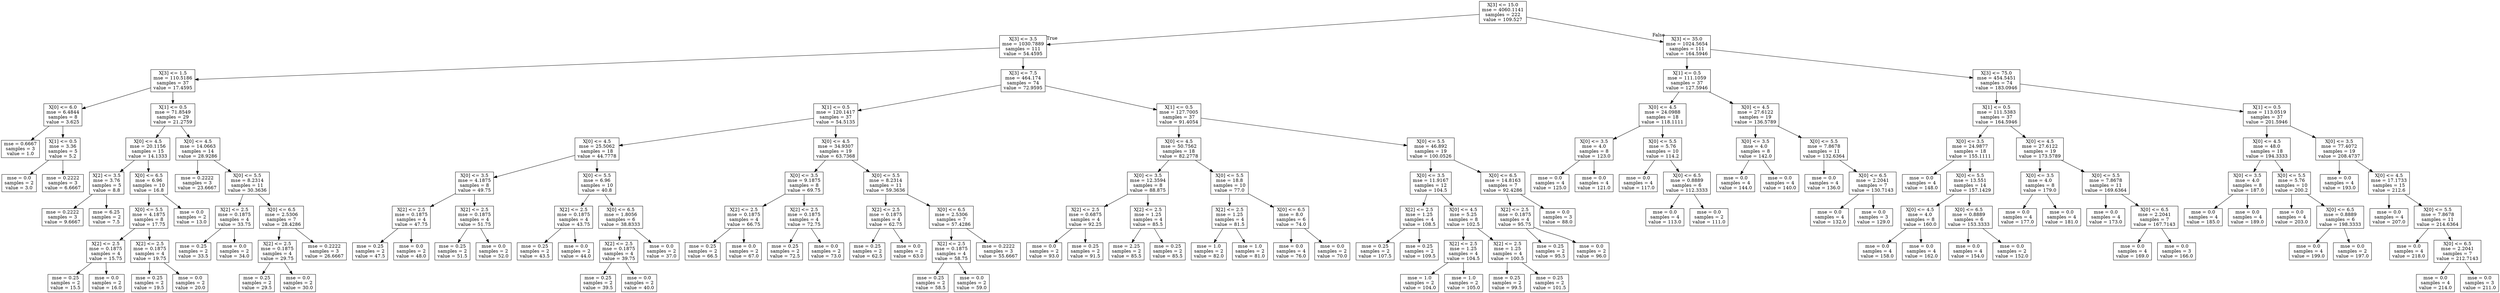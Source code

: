 digraph Tree {
node [shape=box] ;
0 [label="X[3] <= 15.0\nmse = 4060.1141\nsamples = 222\nvalue = 109.527"] ;
1 [label="X[3] <= 3.5\nmse = 1030.7889\nsamples = 111\nvalue = 54.4595"] ;
0 -> 1 [labeldistance=2.5, labelangle=45, headlabel="True"] ;
2 [label="X[3] <= 1.5\nmse = 110.5186\nsamples = 37\nvalue = 17.4595"] ;
1 -> 2 ;
3 [label="X[0] <= 6.0\nmse = 6.4844\nsamples = 8\nvalue = 3.625"] ;
2 -> 3 ;
4 [label="mse = 0.6667\nsamples = 3\nvalue = 1.0"] ;
3 -> 4 ;
5 [label="X[1] <= 0.5\nmse = 3.36\nsamples = 5\nvalue = 5.2"] ;
3 -> 5 ;
6 [label="mse = 0.0\nsamples = 2\nvalue = 3.0"] ;
5 -> 6 ;
7 [label="mse = 0.2222\nsamples = 3\nvalue = 6.6667"] ;
5 -> 7 ;
8 [label="X[1] <= 0.5\nmse = 71.8549\nsamples = 29\nvalue = 21.2759"] ;
2 -> 8 ;
9 [label="X[0] <= 4.5\nmse = 20.1156\nsamples = 15\nvalue = 14.1333"] ;
8 -> 9 ;
10 [label="X[2] <= 3.5\nmse = 3.76\nsamples = 5\nvalue = 8.8"] ;
9 -> 10 ;
11 [label="mse = 0.2222\nsamples = 3\nvalue = 9.6667"] ;
10 -> 11 ;
12 [label="mse = 6.25\nsamples = 2\nvalue = 7.5"] ;
10 -> 12 ;
13 [label="X[0] <= 6.5\nmse = 6.96\nsamples = 10\nvalue = 16.8"] ;
9 -> 13 ;
14 [label="X[0] <= 5.5\nmse = 4.1875\nsamples = 8\nvalue = 17.75"] ;
13 -> 14 ;
15 [label="X[2] <= 2.5\nmse = 0.1875\nsamples = 4\nvalue = 15.75"] ;
14 -> 15 ;
16 [label="mse = 0.25\nsamples = 2\nvalue = 15.5"] ;
15 -> 16 ;
17 [label="mse = 0.0\nsamples = 2\nvalue = 16.0"] ;
15 -> 17 ;
18 [label="X[2] <= 2.5\nmse = 0.1875\nsamples = 4\nvalue = 19.75"] ;
14 -> 18 ;
19 [label="mse = 0.25\nsamples = 2\nvalue = 19.5"] ;
18 -> 19 ;
20 [label="mse = 0.0\nsamples = 2\nvalue = 20.0"] ;
18 -> 20 ;
21 [label="mse = 0.0\nsamples = 2\nvalue = 13.0"] ;
13 -> 21 ;
22 [label="X[0] <= 4.5\nmse = 14.0663\nsamples = 14\nvalue = 28.9286"] ;
8 -> 22 ;
23 [label="mse = 0.2222\nsamples = 3\nvalue = 23.6667"] ;
22 -> 23 ;
24 [label="X[0] <= 5.5\nmse = 8.2314\nsamples = 11\nvalue = 30.3636"] ;
22 -> 24 ;
25 [label="X[2] <= 2.5\nmse = 0.1875\nsamples = 4\nvalue = 33.75"] ;
24 -> 25 ;
26 [label="mse = 0.25\nsamples = 2\nvalue = 33.5"] ;
25 -> 26 ;
27 [label="mse = 0.0\nsamples = 2\nvalue = 34.0"] ;
25 -> 27 ;
28 [label="X[0] <= 6.5\nmse = 2.5306\nsamples = 7\nvalue = 28.4286"] ;
24 -> 28 ;
29 [label="X[2] <= 2.5\nmse = 0.1875\nsamples = 4\nvalue = 29.75"] ;
28 -> 29 ;
30 [label="mse = 0.25\nsamples = 2\nvalue = 29.5"] ;
29 -> 30 ;
31 [label="mse = 0.0\nsamples = 2\nvalue = 30.0"] ;
29 -> 31 ;
32 [label="mse = 0.2222\nsamples = 3\nvalue = 26.6667"] ;
28 -> 32 ;
33 [label="X[3] <= 7.5\nmse = 464.174\nsamples = 74\nvalue = 72.9595"] ;
1 -> 33 ;
34 [label="X[1] <= 0.5\nmse = 120.1417\nsamples = 37\nvalue = 54.5135"] ;
33 -> 34 ;
35 [label="X[0] <= 4.5\nmse = 25.5062\nsamples = 18\nvalue = 44.7778"] ;
34 -> 35 ;
36 [label="X[0] <= 3.5\nmse = 4.1875\nsamples = 8\nvalue = 49.75"] ;
35 -> 36 ;
37 [label="X[2] <= 2.5\nmse = 0.1875\nsamples = 4\nvalue = 47.75"] ;
36 -> 37 ;
38 [label="mse = 0.25\nsamples = 2\nvalue = 47.5"] ;
37 -> 38 ;
39 [label="mse = 0.0\nsamples = 2\nvalue = 48.0"] ;
37 -> 39 ;
40 [label="X[2] <= 2.5\nmse = 0.1875\nsamples = 4\nvalue = 51.75"] ;
36 -> 40 ;
41 [label="mse = 0.25\nsamples = 2\nvalue = 51.5"] ;
40 -> 41 ;
42 [label="mse = 0.0\nsamples = 2\nvalue = 52.0"] ;
40 -> 42 ;
43 [label="X[0] <= 5.5\nmse = 6.96\nsamples = 10\nvalue = 40.8"] ;
35 -> 43 ;
44 [label="X[2] <= 2.5\nmse = 0.1875\nsamples = 4\nvalue = 43.75"] ;
43 -> 44 ;
45 [label="mse = 0.25\nsamples = 2\nvalue = 43.5"] ;
44 -> 45 ;
46 [label="mse = 0.0\nsamples = 2\nvalue = 44.0"] ;
44 -> 46 ;
47 [label="X[0] <= 6.5\nmse = 1.8056\nsamples = 6\nvalue = 38.8333"] ;
43 -> 47 ;
48 [label="X[2] <= 2.5\nmse = 0.1875\nsamples = 4\nvalue = 39.75"] ;
47 -> 48 ;
49 [label="mse = 0.25\nsamples = 2\nvalue = 39.5"] ;
48 -> 49 ;
50 [label="mse = 0.0\nsamples = 2\nvalue = 40.0"] ;
48 -> 50 ;
51 [label="mse = 0.0\nsamples = 2\nvalue = 37.0"] ;
47 -> 51 ;
52 [label="X[0] <= 4.5\nmse = 34.9307\nsamples = 19\nvalue = 63.7368"] ;
34 -> 52 ;
53 [label="X[0] <= 3.5\nmse = 9.1875\nsamples = 8\nvalue = 69.75"] ;
52 -> 53 ;
54 [label="X[2] <= 2.5\nmse = 0.1875\nsamples = 4\nvalue = 66.75"] ;
53 -> 54 ;
55 [label="mse = 0.25\nsamples = 2\nvalue = 66.5"] ;
54 -> 55 ;
56 [label="mse = 0.0\nsamples = 2\nvalue = 67.0"] ;
54 -> 56 ;
57 [label="X[2] <= 2.5\nmse = 0.1875\nsamples = 4\nvalue = 72.75"] ;
53 -> 57 ;
58 [label="mse = 0.25\nsamples = 2\nvalue = 72.5"] ;
57 -> 58 ;
59 [label="mse = 0.0\nsamples = 2\nvalue = 73.0"] ;
57 -> 59 ;
60 [label="X[0] <= 5.5\nmse = 8.2314\nsamples = 11\nvalue = 59.3636"] ;
52 -> 60 ;
61 [label="X[2] <= 2.5\nmse = 0.1875\nsamples = 4\nvalue = 62.75"] ;
60 -> 61 ;
62 [label="mse = 0.25\nsamples = 2\nvalue = 62.5"] ;
61 -> 62 ;
63 [label="mse = 0.0\nsamples = 2\nvalue = 63.0"] ;
61 -> 63 ;
64 [label="X[0] <= 6.5\nmse = 2.5306\nsamples = 7\nvalue = 57.4286"] ;
60 -> 64 ;
65 [label="X[2] <= 2.5\nmse = 0.1875\nsamples = 4\nvalue = 58.75"] ;
64 -> 65 ;
66 [label="mse = 0.25\nsamples = 2\nvalue = 58.5"] ;
65 -> 66 ;
67 [label="mse = 0.0\nsamples = 2\nvalue = 59.0"] ;
65 -> 67 ;
68 [label="mse = 0.2222\nsamples = 3\nvalue = 55.6667"] ;
64 -> 68 ;
69 [label="X[1] <= 0.5\nmse = 127.7005\nsamples = 37\nvalue = 91.4054"] ;
33 -> 69 ;
70 [label="X[0] <= 4.5\nmse = 50.7562\nsamples = 18\nvalue = 82.2778"] ;
69 -> 70 ;
71 [label="X[0] <= 3.5\nmse = 12.3594\nsamples = 8\nvalue = 88.875"] ;
70 -> 71 ;
72 [label="X[2] <= 2.5\nmse = 0.6875\nsamples = 4\nvalue = 92.25"] ;
71 -> 72 ;
73 [label="mse = 0.0\nsamples = 2\nvalue = 93.0"] ;
72 -> 73 ;
74 [label="mse = 0.25\nsamples = 2\nvalue = 91.5"] ;
72 -> 74 ;
75 [label="X[2] <= 2.5\nmse = 1.25\nsamples = 4\nvalue = 85.5"] ;
71 -> 75 ;
76 [label="mse = 2.25\nsamples = 2\nvalue = 85.5"] ;
75 -> 76 ;
77 [label="mse = 0.25\nsamples = 2\nvalue = 85.5"] ;
75 -> 77 ;
78 [label="X[0] <= 5.5\nmse = 18.8\nsamples = 10\nvalue = 77.0"] ;
70 -> 78 ;
79 [label="X[2] <= 2.5\nmse = 1.25\nsamples = 4\nvalue = 81.5"] ;
78 -> 79 ;
80 [label="mse = 1.0\nsamples = 2\nvalue = 82.0"] ;
79 -> 80 ;
81 [label="mse = 1.0\nsamples = 2\nvalue = 81.0"] ;
79 -> 81 ;
82 [label="X[0] <= 6.5\nmse = 8.0\nsamples = 6\nvalue = 74.0"] ;
78 -> 82 ;
83 [label="mse = 0.0\nsamples = 4\nvalue = 76.0"] ;
82 -> 83 ;
84 [label="mse = 0.0\nsamples = 2\nvalue = 70.0"] ;
82 -> 84 ;
85 [label="X[0] <= 5.5\nmse = 46.892\nsamples = 19\nvalue = 100.0526"] ;
69 -> 85 ;
86 [label="X[0] <= 3.5\nmse = 11.9167\nsamples = 12\nvalue = 104.5"] ;
85 -> 86 ;
87 [label="X[2] <= 2.5\nmse = 1.25\nsamples = 4\nvalue = 108.5"] ;
86 -> 87 ;
88 [label="mse = 0.25\nsamples = 2\nvalue = 107.5"] ;
87 -> 88 ;
89 [label="mse = 0.25\nsamples = 2\nvalue = 109.5"] ;
87 -> 89 ;
90 [label="X[0] <= 4.5\nmse = 5.25\nsamples = 8\nvalue = 102.5"] ;
86 -> 90 ;
91 [label="X[2] <= 2.5\nmse = 1.25\nsamples = 4\nvalue = 104.5"] ;
90 -> 91 ;
92 [label="mse = 1.0\nsamples = 2\nvalue = 104.0"] ;
91 -> 92 ;
93 [label="mse = 1.0\nsamples = 2\nvalue = 105.0"] ;
91 -> 93 ;
94 [label="X[2] <= 2.5\nmse = 1.25\nsamples = 4\nvalue = 100.5"] ;
90 -> 94 ;
95 [label="mse = 0.25\nsamples = 2\nvalue = 99.5"] ;
94 -> 95 ;
96 [label="mse = 0.25\nsamples = 2\nvalue = 101.5"] ;
94 -> 96 ;
97 [label="X[0] <= 6.5\nmse = 14.8163\nsamples = 7\nvalue = 92.4286"] ;
85 -> 97 ;
98 [label="X[2] <= 2.5\nmse = 0.1875\nsamples = 4\nvalue = 95.75"] ;
97 -> 98 ;
99 [label="mse = 0.25\nsamples = 2\nvalue = 95.5"] ;
98 -> 99 ;
100 [label="mse = 0.0\nsamples = 2\nvalue = 96.0"] ;
98 -> 100 ;
101 [label="mse = 0.0\nsamples = 3\nvalue = 88.0"] ;
97 -> 101 ;
102 [label="X[3] <= 35.0\nmse = 1024.5654\nsamples = 111\nvalue = 164.5946"] ;
0 -> 102 [labeldistance=2.5, labelangle=-45, headlabel="False"] ;
103 [label="X[1] <= 0.5\nmse = 111.1059\nsamples = 37\nvalue = 127.5946"] ;
102 -> 103 ;
104 [label="X[0] <= 4.5\nmse = 24.0988\nsamples = 18\nvalue = 118.1111"] ;
103 -> 104 ;
105 [label="X[0] <= 3.5\nmse = 4.0\nsamples = 8\nvalue = 123.0"] ;
104 -> 105 ;
106 [label="mse = 0.0\nsamples = 4\nvalue = 125.0"] ;
105 -> 106 ;
107 [label="mse = 0.0\nsamples = 4\nvalue = 121.0"] ;
105 -> 107 ;
108 [label="X[0] <= 5.5\nmse = 5.76\nsamples = 10\nvalue = 114.2"] ;
104 -> 108 ;
109 [label="mse = 0.0\nsamples = 4\nvalue = 117.0"] ;
108 -> 109 ;
110 [label="X[0] <= 6.5\nmse = 0.8889\nsamples = 6\nvalue = 112.3333"] ;
108 -> 110 ;
111 [label="mse = 0.0\nsamples = 4\nvalue = 113.0"] ;
110 -> 111 ;
112 [label="mse = 0.0\nsamples = 2\nvalue = 111.0"] ;
110 -> 112 ;
113 [label="X[0] <= 4.5\nmse = 27.6122\nsamples = 19\nvalue = 136.5789"] ;
103 -> 113 ;
114 [label="X[0] <= 3.5\nmse = 4.0\nsamples = 8\nvalue = 142.0"] ;
113 -> 114 ;
115 [label="mse = 0.0\nsamples = 4\nvalue = 144.0"] ;
114 -> 115 ;
116 [label="mse = 0.0\nsamples = 4\nvalue = 140.0"] ;
114 -> 116 ;
117 [label="X[0] <= 5.5\nmse = 7.8678\nsamples = 11\nvalue = 132.6364"] ;
113 -> 117 ;
118 [label="mse = 0.0\nsamples = 4\nvalue = 136.0"] ;
117 -> 118 ;
119 [label="X[0] <= 6.5\nmse = 2.2041\nsamples = 7\nvalue = 130.7143"] ;
117 -> 119 ;
120 [label="mse = 0.0\nsamples = 4\nvalue = 132.0"] ;
119 -> 120 ;
121 [label="mse = 0.0\nsamples = 3\nvalue = 129.0"] ;
119 -> 121 ;
122 [label="X[3] <= 75.0\nmse = 454.5451\nsamples = 74\nvalue = 183.0946"] ;
102 -> 122 ;
123 [label="X[1] <= 0.5\nmse = 111.5383\nsamples = 37\nvalue = 164.5946"] ;
122 -> 123 ;
124 [label="X[0] <= 3.5\nmse = 24.9877\nsamples = 18\nvalue = 155.1111"] ;
123 -> 124 ;
125 [label="mse = 0.0\nsamples = 4\nvalue = 148.0"] ;
124 -> 125 ;
126 [label="X[0] <= 5.5\nmse = 13.551\nsamples = 14\nvalue = 157.1429"] ;
124 -> 126 ;
127 [label="X[0] <= 4.5\nmse = 4.0\nsamples = 8\nvalue = 160.0"] ;
126 -> 127 ;
128 [label="mse = 0.0\nsamples = 4\nvalue = 158.0"] ;
127 -> 128 ;
129 [label="mse = 0.0\nsamples = 4\nvalue = 162.0"] ;
127 -> 129 ;
130 [label="X[0] <= 6.5\nmse = 0.8889\nsamples = 6\nvalue = 153.3333"] ;
126 -> 130 ;
131 [label="mse = 0.0\nsamples = 4\nvalue = 154.0"] ;
130 -> 131 ;
132 [label="mse = 0.0\nsamples = 2\nvalue = 152.0"] ;
130 -> 132 ;
133 [label="X[0] <= 4.5\nmse = 27.6122\nsamples = 19\nvalue = 173.5789"] ;
123 -> 133 ;
134 [label="X[0] <= 3.5\nmse = 4.0\nsamples = 8\nvalue = 179.0"] ;
133 -> 134 ;
135 [label="mse = 0.0\nsamples = 4\nvalue = 177.0"] ;
134 -> 135 ;
136 [label="mse = 0.0\nsamples = 4\nvalue = 181.0"] ;
134 -> 136 ;
137 [label="X[0] <= 5.5\nmse = 7.8678\nsamples = 11\nvalue = 169.6364"] ;
133 -> 137 ;
138 [label="mse = 0.0\nsamples = 4\nvalue = 173.0"] ;
137 -> 138 ;
139 [label="X[0] <= 6.5\nmse = 2.2041\nsamples = 7\nvalue = 167.7143"] ;
137 -> 139 ;
140 [label="mse = 0.0\nsamples = 4\nvalue = 169.0"] ;
139 -> 140 ;
141 [label="mse = 0.0\nsamples = 3\nvalue = 166.0"] ;
139 -> 141 ;
142 [label="X[1] <= 0.5\nmse = 113.0519\nsamples = 37\nvalue = 201.5946"] ;
122 -> 142 ;
143 [label="X[0] <= 4.5\nmse = 48.0\nsamples = 18\nvalue = 194.3333"] ;
142 -> 143 ;
144 [label="X[0] <= 3.5\nmse = 4.0\nsamples = 8\nvalue = 187.0"] ;
143 -> 144 ;
145 [label="mse = 0.0\nsamples = 4\nvalue = 185.0"] ;
144 -> 145 ;
146 [label="mse = 0.0\nsamples = 4\nvalue = 189.0"] ;
144 -> 146 ;
147 [label="X[0] <= 5.5\nmse = 5.76\nsamples = 10\nvalue = 200.2"] ;
143 -> 147 ;
148 [label="mse = 0.0\nsamples = 4\nvalue = 203.0"] ;
147 -> 148 ;
149 [label="X[0] <= 6.5\nmse = 0.8889\nsamples = 6\nvalue = 198.3333"] ;
147 -> 149 ;
150 [label="mse = 0.0\nsamples = 4\nvalue = 199.0"] ;
149 -> 150 ;
151 [label="mse = 0.0\nsamples = 2\nvalue = 197.0"] ;
149 -> 151 ;
152 [label="X[0] <= 3.5\nmse = 77.4072\nsamples = 19\nvalue = 208.4737"] ;
142 -> 152 ;
153 [label="mse = 0.0\nsamples = 4\nvalue = 193.0"] ;
152 -> 153 ;
154 [label="X[0] <= 4.5\nmse = 17.1733\nsamples = 15\nvalue = 212.6"] ;
152 -> 154 ;
155 [label="mse = 0.0\nsamples = 4\nvalue = 207.0"] ;
154 -> 155 ;
156 [label="X[0] <= 5.5\nmse = 7.8678\nsamples = 11\nvalue = 214.6364"] ;
154 -> 156 ;
157 [label="mse = 0.0\nsamples = 4\nvalue = 218.0"] ;
156 -> 157 ;
158 [label="X[0] <= 6.5\nmse = 2.2041\nsamples = 7\nvalue = 212.7143"] ;
156 -> 158 ;
159 [label="mse = 0.0\nsamples = 4\nvalue = 214.0"] ;
158 -> 159 ;
160 [label="mse = 0.0\nsamples = 3\nvalue = 211.0"] ;
158 -> 160 ;
}